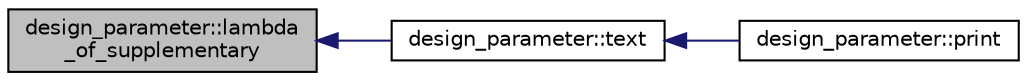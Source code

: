 digraph "design_parameter::lambda_of_supplementary"
{
  edge [fontname="Helvetica",fontsize="10",labelfontname="Helvetica",labelfontsize="10"];
  node [fontname="Helvetica",fontsize="10",shape=record];
  rankdir="LR";
  Node1359 [label="design_parameter::lambda\l_of_supplementary",height=0.2,width=0.4,color="black", fillcolor="grey75", style="filled", fontcolor="black"];
  Node1359 -> Node1360 [dir="back",color="midnightblue",fontsize="10",style="solid",fontname="Helvetica"];
  Node1360 [label="design_parameter::text",height=0.2,width=0.4,color="black", fillcolor="white", style="filled",URL="$da/d94/classdesign__parameter.html#a200510dc60483800cc6985b77d4ee50c"];
  Node1360 -> Node1361 [dir="back",color="midnightblue",fontsize="10",style="solid",fontname="Helvetica"];
  Node1361 [label="design_parameter::print",height=0.2,width=0.4,color="black", fillcolor="white", style="filled",URL="$da/d94/classdesign__parameter.html#ac9c431a5408809b0c229eacaa924781b"];
}
